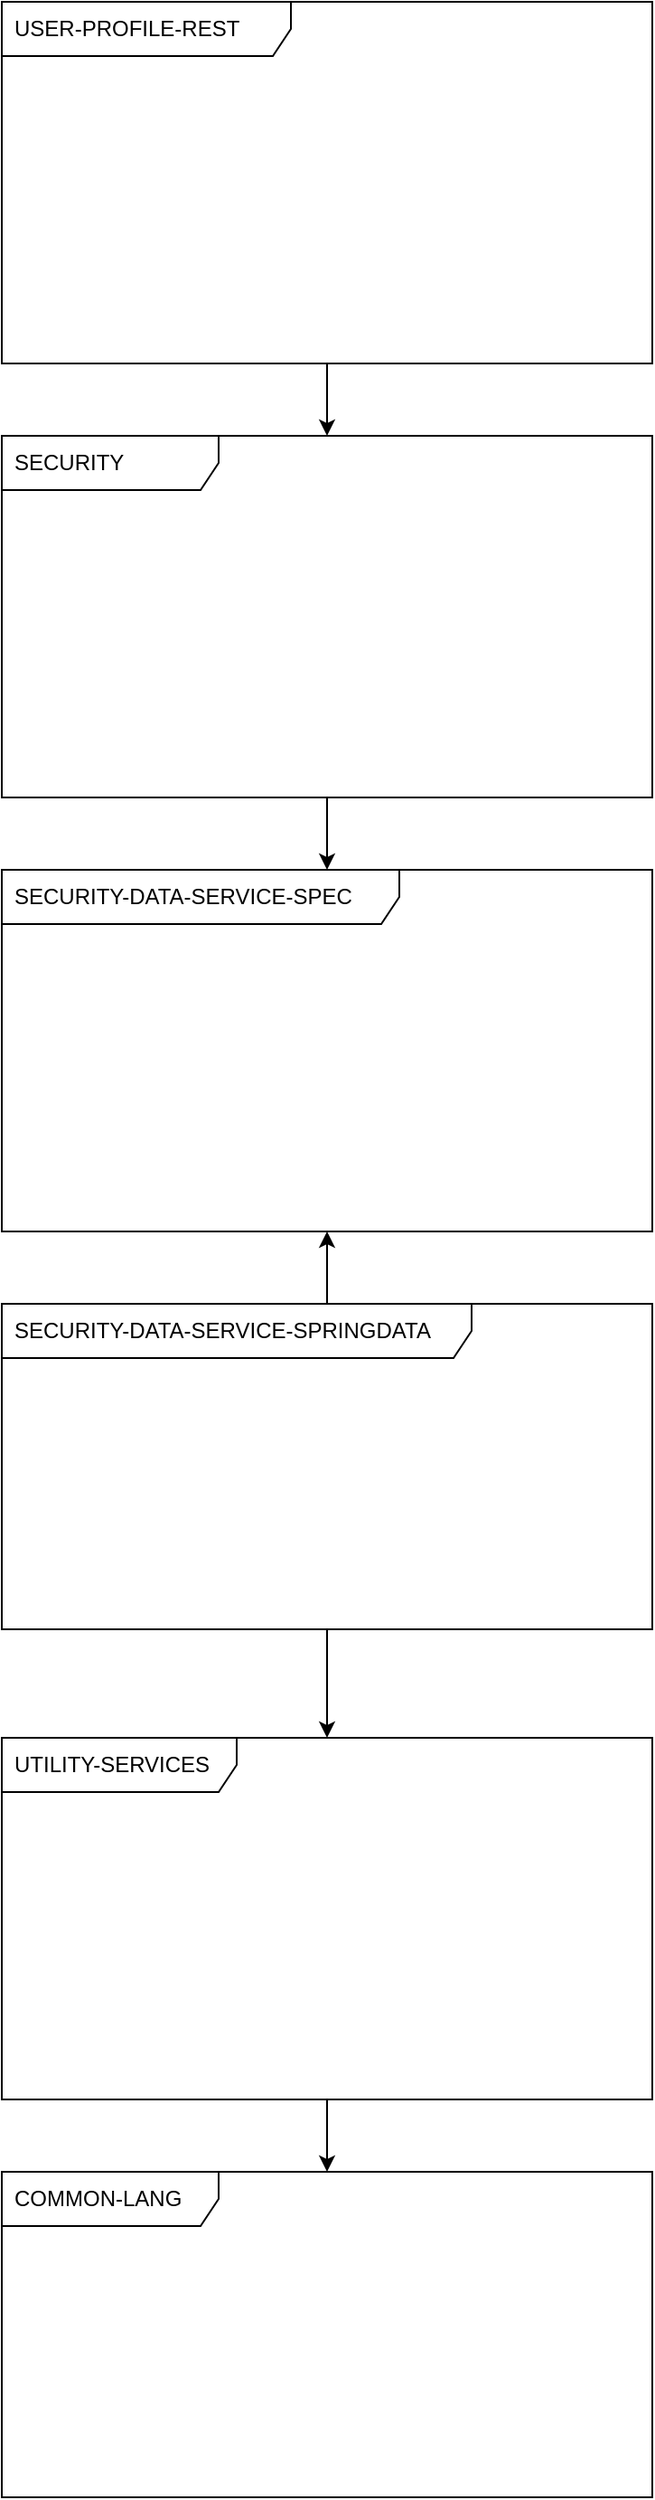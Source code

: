 <mxfile>
    <diagram id="OJGOcAma7YuwsuVDb4Vq" name="Page-1">
        <mxGraphModel dx="1149" dy="670" grid="1" gridSize="10" guides="1" tooltips="1" connect="1" arrows="1" fold="1" page="1" pageScale="1" pageWidth="850" pageHeight="1100" math="0" shadow="0">
            <root>
                <mxCell id="0"/>
                <mxCell id="1" parent="0"/>
                <mxCell id="2" value="COMMON-LANG" style="shape=umlFrame;whiteSpace=wrap;html=1;width=120;height=30;boundedLbl=1;verticalAlign=middle;align=left;spacingLeft=5;" parent="1" vertex="1">
                    <mxGeometry y="1200" width="360" height="180" as="geometry"/>
                </mxCell>
                <mxCell id="9" style="edgeStyle=orthogonalEdgeStyle;rounded=0;orthogonalLoop=1;jettySize=auto;html=1;" parent="1" source="3" target="4" edge="1">
                    <mxGeometry relative="1" as="geometry"/>
                </mxCell>
                <mxCell id="3" value="SECURITY" style="shape=umlFrame;whiteSpace=wrap;html=1;width=120;height=30;boundedLbl=1;verticalAlign=middle;align=left;spacingLeft=5;" parent="1" vertex="1">
                    <mxGeometry y="240" width="360" height="200" as="geometry"/>
                </mxCell>
                <mxCell id="4" value="SECURITY-DATA-SERVICE-SPEC" style="shape=umlFrame;whiteSpace=wrap;html=1;width=220;height=30;boundedLbl=1;verticalAlign=middle;align=left;spacingLeft=5;" parent="1" vertex="1">
                    <mxGeometry y="480" width="360" height="200" as="geometry"/>
                </mxCell>
                <mxCell id="7" style="edgeStyle=orthogonalEdgeStyle;rounded=0;orthogonalLoop=1;jettySize=auto;html=1;" parent="1" source="5" target="4" edge="1">
                    <mxGeometry relative="1" as="geometry"/>
                </mxCell>
                <mxCell id="14" style="edgeStyle=orthogonalEdgeStyle;rounded=0;orthogonalLoop=1;jettySize=auto;html=1;" edge="1" parent="1" source="5" target="12">
                    <mxGeometry relative="1" as="geometry"/>
                </mxCell>
                <mxCell id="5" value="SECURITY-DATA-SERVICE-SPRINGDATA" style="shape=umlFrame;whiteSpace=wrap;html=1;width=260;height=30;boundedLbl=1;verticalAlign=middle;align=left;spacingLeft=5;" parent="1" vertex="1">
                    <mxGeometry y="720" width="360" height="180" as="geometry"/>
                </mxCell>
                <mxCell id="11" style="edgeStyle=orthogonalEdgeStyle;rounded=0;orthogonalLoop=1;jettySize=auto;html=1;" parent="1" source="6" target="3" edge="1">
                    <mxGeometry relative="1" as="geometry"/>
                </mxCell>
                <mxCell id="6" value="USER-PROFILE-REST" style="shape=umlFrame;whiteSpace=wrap;html=1;width=160;height=30;boundedLbl=1;verticalAlign=middle;align=left;spacingLeft=5;" parent="1" vertex="1">
                    <mxGeometry width="360" height="200" as="geometry"/>
                </mxCell>
                <mxCell id="13" style="edgeStyle=orthogonalEdgeStyle;rounded=0;orthogonalLoop=1;jettySize=auto;html=1;" parent="1" source="12" target="2" edge="1">
                    <mxGeometry relative="1" as="geometry"/>
                </mxCell>
                <mxCell id="12" value="UTILITY-SERVICES" style="shape=umlFrame;whiteSpace=wrap;html=1;width=130;height=30;boundedLbl=1;verticalAlign=middle;align=left;spacingLeft=5;" parent="1" vertex="1">
                    <mxGeometry y="960" width="360" height="200" as="geometry"/>
                </mxCell>
            </root>
        </mxGraphModel>
    </diagram>
</mxfile>